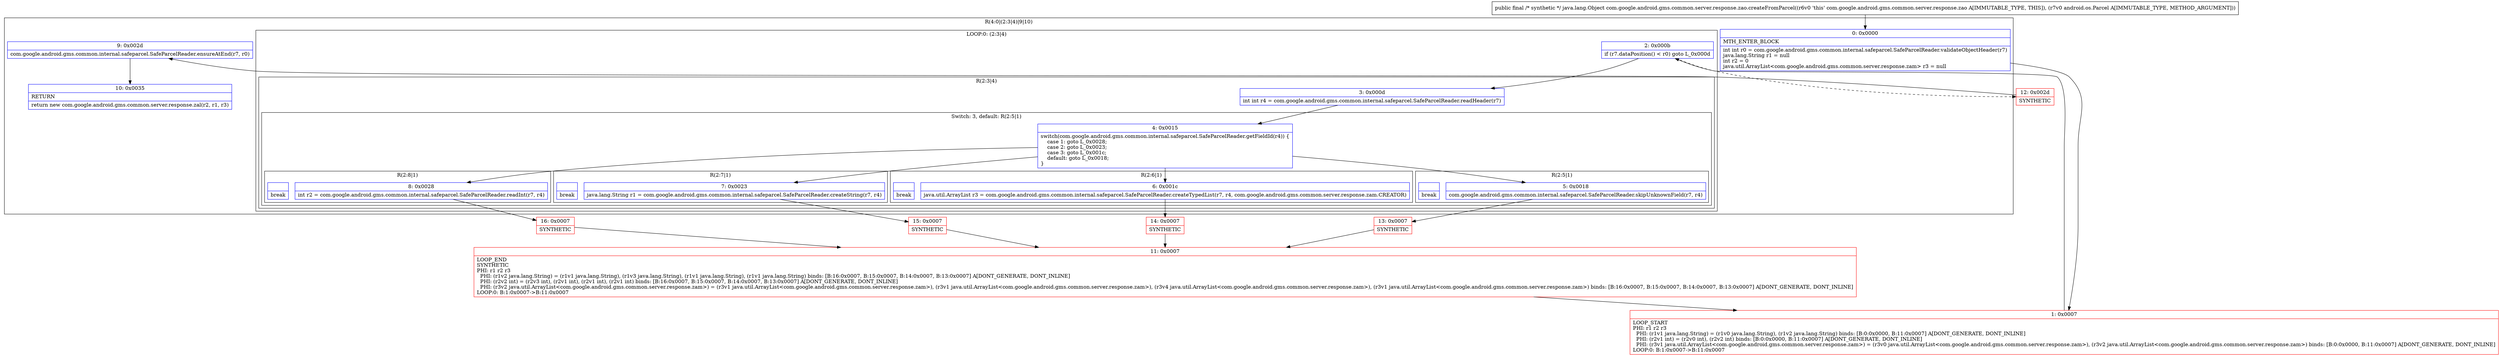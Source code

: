 digraph "CFG forcom.google.android.gms.common.server.response.zao.createFromParcel(Landroid\/os\/Parcel;)Ljava\/lang\/Object;" {
subgraph cluster_Region_1407964171 {
label = "R(4:0|(2:3|4)|9|10)";
node [shape=record,color=blue];
Node_0 [shape=record,label="{0\:\ 0x0000|MTH_ENTER_BLOCK\l|int int r0 = com.google.android.gms.common.internal.safeparcel.SafeParcelReader.validateObjectHeader(r7)\ljava.lang.String r1 = null\lint r2 = 0\ljava.util.ArrayList\<com.google.android.gms.common.server.response.zam\> r3 = null\l}"];
subgraph cluster_LoopRegion_502216416 {
label = "LOOP:0: (2:3|4)";
node [shape=record,color=blue];
Node_2 [shape=record,label="{2\:\ 0x000b|if (r7.dataPosition() \< r0) goto L_0x000d\l}"];
subgraph cluster_Region_31567665 {
label = "R(2:3|4)";
node [shape=record,color=blue];
Node_3 [shape=record,label="{3\:\ 0x000d|int int r4 = com.google.android.gms.common.internal.safeparcel.SafeParcelReader.readHeader(r7)\l}"];
subgraph cluster_SwitchRegion_646480912 {
label = "Switch: 3, default: R(2:5|1)";
node [shape=record,color=blue];
Node_4 [shape=record,label="{4\:\ 0x0015|switch(com.google.android.gms.common.internal.safeparcel.SafeParcelReader.getFieldId(r4)) \{\l    case 1: goto L_0x0028;\l    case 2: goto L_0x0023;\l    case 3: goto L_0x001c;\l    default: goto L_0x0018;\l\}\l}"];
subgraph cluster_Region_1754990536 {
label = "R(2:8|1)";
node [shape=record,color=blue];
Node_8 [shape=record,label="{8\:\ 0x0028|int r2 = com.google.android.gms.common.internal.safeparcel.SafeParcelReader.readInt(r7, r4)\l}"];
Node_InsnContainer_1937766524 [shape=record,label="{|break\l}"];
}
subgraph cluster_Region_786507256 {
label = "R(2:7|1)";
node [shape=record,color=blue];
Node_7 [shape=record,label="{7\:\ 0x0023|java.lang.String r1 = com.google.android.gms.common.internal.safeparcel.SafeParcelReader.createString(r7, r4)\l}"];
Node_InsnContainer_244185951 [shape=record,label="{|break\l}"];
}
subgraph cluster_Region_1709034844 {
label = "R(2:6|1)";
node [shape=record,color=blue];
Node_6 [shape=record,label="{6\:\ 0x001c|java.util.ArrayList r3 = com.google.android.gms.common.internal.safeparcel.SafeParcelReader.createTypedList(r7, r4, com.google.android.gms.common.server.response.zam.CREATOR)\l}"];
Node_InsnContainer_485070568 [shape=record,label="{|break\l}"];
}
subgraph cluster_Region_379417166 {
label = "R(2:5|1)";
node [shape=record,color=blue];
Node_5 [shape=record,label="{5\:\ 0x0018|com.google.android.gms.common.internal.safeparcel.SafeParcelReader.skipUnknownField(r7, r4)\l}"];
Node_InsnContainer_668312589 [shape=record,label="{|break\l}"];
}
}
}
}
Node_9 [shape=record,label="{9\:\ 0x002d|com.google.android.gms.common.internal.safeparcel.SafeParcelReader.ensureAtEnd(r7, r0)\l}"];
Node_10 [shape=record,label="{10\:\ 0x0035|RETURN\l|return new com.google.android.gms.common.server.response.zal(r2, r1, r3)\l}"];
}
Node_1 [shape=record,color=red,label="{1\:\ 0x0007|LOOP_START\lPHI: r1 r2 r3 \l  PHI: (r1v1 java.lang.String) = (r1v0 java.lang.String), (r1v2 java.lang.String) binds: [B:0:0x0000, B:11:0x0007] A[DONT_GENERATE, DONT_INLINE]\l  PHI: (r2v1 int) = (r2v0 int), (r2v2 int) binds: [B:0:0x0000, B:11:0x0007] A[DONT_GENERATE, DONT_INLINE]\l  PHI: (r3v1 java.util.ArrayList\<com.google.android.gms.common.server.response.zam\>) = (r3v0 java.util.ArrayList\<com.google.android.gms.common.server.response.zam\>), (r3v2 java.util.ArrayList\<com.google.android.gms.common.server.response.zam\>) binds: [B:0:0x0000, B:11:0x0007] A[DONT_GENERATE, DONT_INLINE]\lLOOP:0: B:1:0x0007\-\>B:11:0x0007\l}"];
Node_11 [shape=record,color=red,label="{11\:\ 0x0007|LOOP_END\lSYNTHETIC\lPHI: r1 r2 r3 \l  PHI: (r1v2 java.lang.String) = (r1v1 java.lang.String), (r1v3 java.lang.String), (r1v1 java.lang.String), (r1v1 java.lang.String) binds: [B:16:0x0007, B:15:0x0007, B:14:0x0007, B:13:0x0007] A[DONT_GENERATE, DONT_INLINE]\l  PHI: (r2v2 int) = (r2v3 int), (r2v1 int), (r2v1 int), (r2v1 int) binds: [B:16:0x0007, B:15:0x0007, B:14:0x0007, B:13:0x0007] A[DONT_GENERATE, DONT_INLINE]\l  PHI: (r3v2 java.util.ArrayList\<com.google.android.gms.common.server.response.zam\>) = (r3v1 java.util.ArrayList\<com.google.android.gms.common.server.response.zam\>), (r3v1 java.util.ArrayList\<com.google.android.gms.common.server.response.zam\>), (r3v4 java.util.ArrayList\<com.google.android.gms.common.server.response.zam\>), (r3v1 java.util.ArrayList\<com.google.android.gms.common.server.response.zam\>) binds: [B:16:0x0007, B:15:0x0007, B:14:0x0007, B:13:0x0007] A[DONT_GENERATE, DONT_INLINE]\lLOOP:0: B:1:0x0007\-\>B:11:0x0007\l}"];
Node_12 [shape=record,color=red,label="{12\:\ 0x002d|SYNTHETIC\l}"];
Node_13 [shape=record,color=red,label="{13\:\ 0x0007|SYNTHETIC\l}"];
Node_14 [shape=record,color=red,label="{14\:\ 0x0007|SYNTHETIC\l}"];
Node_15 [shape=record,color=red,label="{15\:\ 0x0007|SYNTHETIC\l}"];
Node_16 [shape=record,color=red,label="{16\:\ 0x0007|SYNTHETIC\l}"];
MethodNode[shape=record,label="{public final \/* synthetic *\/ java.lang.Object com.google.android.gms.common.server.response.zao.createFromParcel((r6v0 'this' com.google.android.gms.common.server.response.zao A[IMMUTABLE_TYPE, THIS]), (r7v0 android.os.Parcel A[IMMUTABLE_TYPE, METHOD_ARGUMENT])) }"];
MethodNode -> Node_0;
Node_0 -> Node_1;
Node_2 -> Node_3;
Node_2 -> Node_12[style=dashed];
Node_3 -> Node_4;
Node_4 -> Node_5;
Node_4 -> Node_6;
Node_4 -> Node_7;
Node_4 -> Node_8;
Node_8 -> Node_16;
Node_7 -> Node_15;
Node_6 -> Node_14;
Node_5 -> Node_13;
Node_9 -> Node_10;
Node_1 -> Node_2;
Node_11 -> Node_1;
Node_12 -> Node_9;
Node_13 -> Node_11;
Node_14 -> Node_11;
Node_15 -> Node_11;
Node_16 -> Node_11;
}

